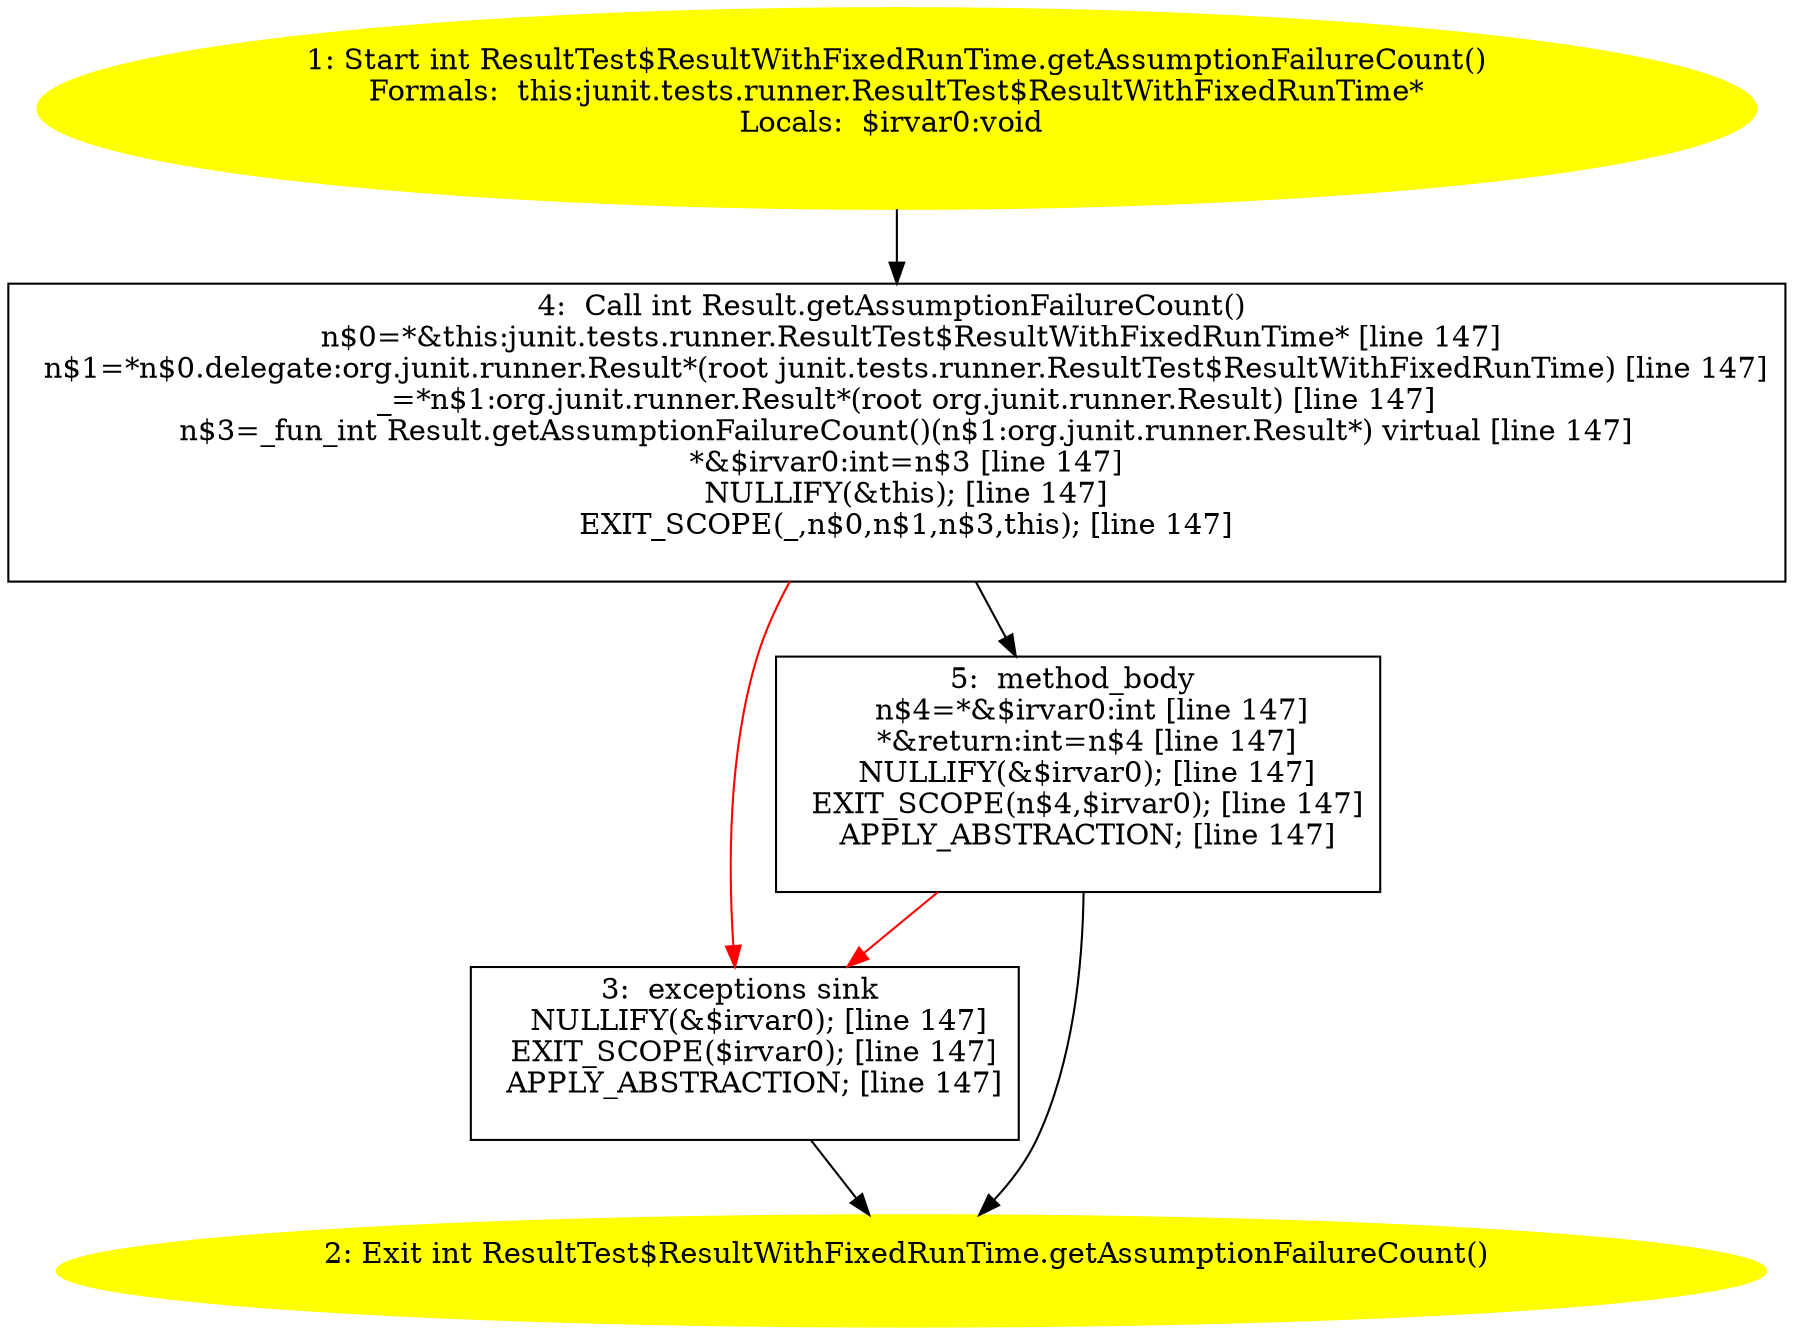 /* @generated */
digraph cfg {
"junit.tests.runner.ResultTest$ResultWithFixedRunTime.getAssumptionFailureCount():int.715c46f7db19b949b3c0212d04941833_1" [label="1: Start int ResultTest$ResultWithFixedRunTime.getAssumptionFailureCount()\nFormals:  this:junit.tests.runner.ResultTest$ResultWithFixedRunTime*\nLocals:  $irvar0:void \n  " color=yellow style=filled]
	

	 "junit.tests.runner.ResultTest$ResultWithFixedRunTime.getAssumptionFailureCount():int.715c46f7db19b949b3c0212d04941833_1" -> "junit.tests.runner.ResultTest$ResultWithFixedRunTime.getAssumptionFailureCount():int.715c46f7db19b949b3c0212d04941833_4" ;
"junit.tests.runner.ResultTest$ResultWithFixedRunTime.getAssumptionFailureCount():int.715c46f7db19b949b3c0212d04941833_2" [label="2: Exit int ResultTest$ResultWithFixedRunTime.getAssumptionFailureCount() \n  " color=yellow style=filled]
	

"junit.tests.runner.ResultTest$ResultWithFixedRunTime.getAssumptionFailureCount():int.715c46f7db19b949b3c0212d04941833_3" [label="3:  exceptions sink \n   NULLIFY(&$irvar0); [line 147]\n  EXIT_SCOPE($irvar0); [line 147]\n  APPLY_ABSTRACTION; [line 147]\n " shape="box"]
	

	 "junit.tests.runner.ResultTest$ResultWithFixedRunTime.getAssumptionFailureCount():int.715c46f7db19b949b3c0212d04941833_3" -> "junit.tests.runner.ResultTest$ResultWithFixedRunTime.getAssumptionFailureCount():int.715c46f7db19b949b3c0212d04941833_2" ;
"junit.tests.runner.ResultTest$ResultWithFixedRunTime.getAssumptionFailureCount():int.715c46f7db19b949b3c0212d04941833_4" [label="4:  Call int Result.getAssumptionFailureCount() \n   n$0=*&this:junit.tests.runner.ResultTest$ResultWithFixedRunTime* [line 147]\n  n$1=*n$0.delegate:org.junit.runner.Result*(root junit.tests.runner.ResultTest$ResultWithFixedRunTime) [line 147]\n  _=*n$1:org.junit.runner.Result*(root org.junit.runner.Result) [line 147]\n  n$3=_fun_int Result.getAssumptionFailureCount()(n$1:org.junit.runner.Result*) virtual [line 147]\n  *&$irvar0:int=n$3 [line 147]\n  NULLIFY(&this); [line 147]\n  EXIT_SCOPE(_,n$0,n$1,n$3,this); [line 147]\n " shape="box"]
	

	 "junit.tests.runner.ResultTest$ResultWithFixedRunTime.getAssumptionFailureCount():int.715c46f7db19b949b3c0212d04941833_4" -> "junit.tests.runner.ResultTest$ResultWithFixedRunTime.getAssumptionFailureCount():int.715c46f7db19b949b3c0212d04941833_5" ;
	 "junit.tests.runner.ResultTest$ResultWithFixedRunTime.getAssumptionFailureCount():int.715c46f7db19b949b3c0212d04941833_4" -> "junit.tests.runner.ResultTest$ResultWithFixedRunTime.getAssumptionFailureCount():int.715c46f7db19b949b3c0212d04941833_3" [color="red" ];
"junit.tests.runner.ResultTest$ResultWithFixedRunTime.getAssumptionFailureCount():int.715c46f7db19b949b3c0212d04941833_5" [label="5:  method_body \n   n$4=*&$irvar0:int [line 147]\n  *&return:int=n$4 [line 147]\n  NULLIFY(&$irvar0); [line 147]\n  EXIT_SCOPE(n$4,$irvar0); [line 147]\n  APPLY_ABSTRACTION; [line 147]\n " shape="box"]
	

	 "junit.tests.runner.ResultTest$ResultWithFixedRunTime.getAssumptionFailureCount():int.715c46f7db19b949b3c0212d04941833_5" -> "junit.tests.runner.ResultTest$ResultWithFixedRunTime.getAssumptionFailureCount():int.715c46f7db19b949b3c0212d04941833_2" ;
	 "junit.tests.runner.ResultTest$ResultWithFixedRunTime.getAssumptionFailureCount():int.715c46f7db19b949b3c0212d04941833_5" -> "junit.tests.runner.ResultTest$ResultWithFixedRunTime.getAssumptionFailureCount():int.715c46f7db19b949b3c0212d04941833_3" [color="red" ];
}
